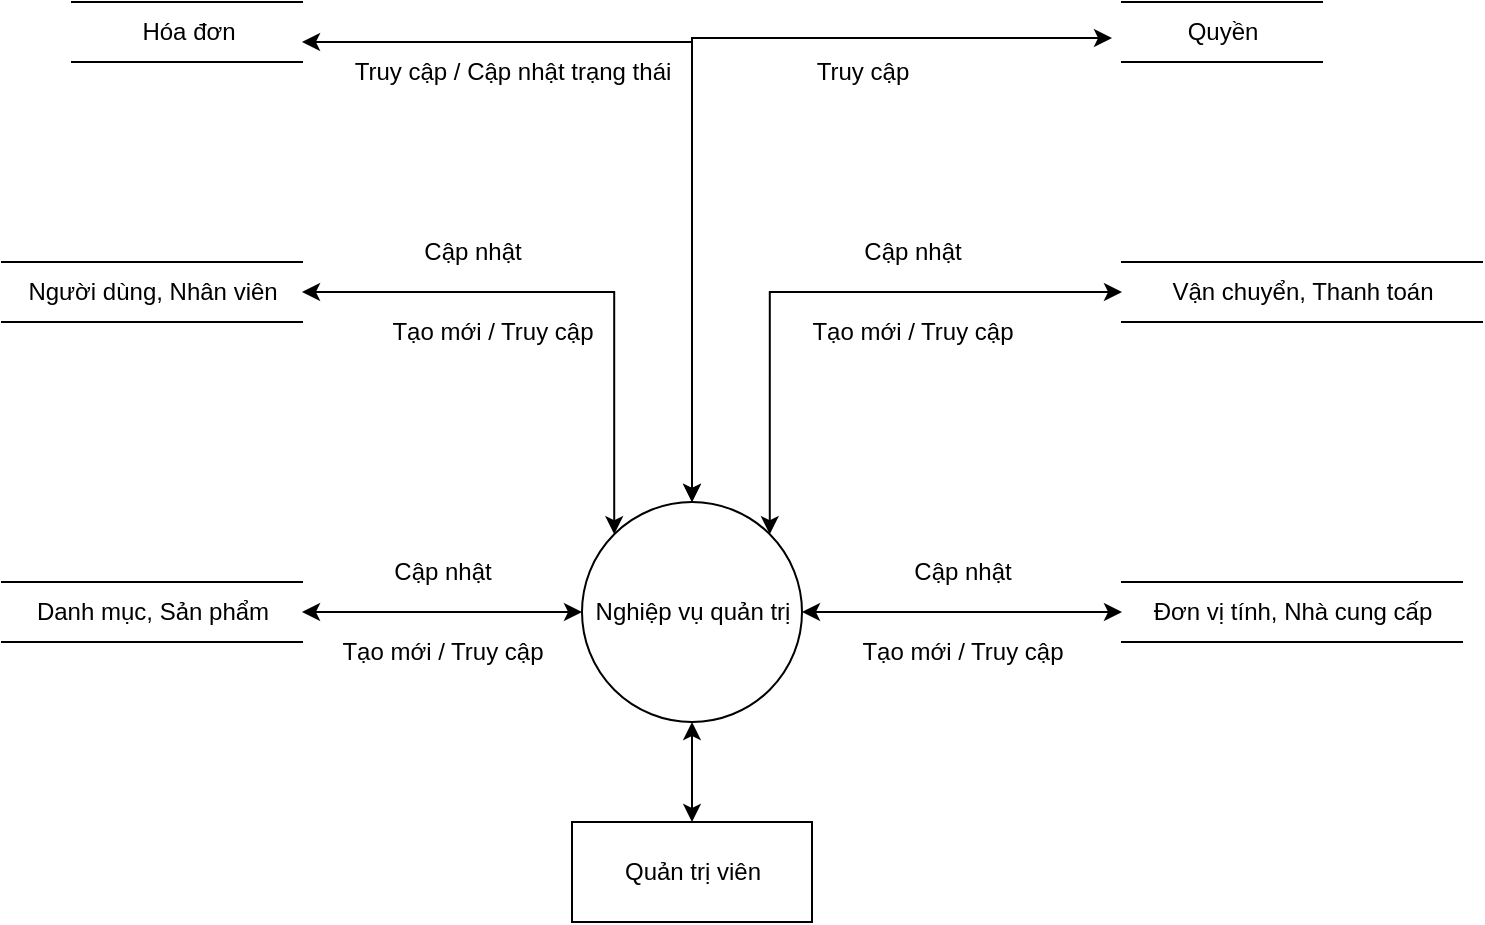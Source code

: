 <mxfile version="20.1.1" type="device" pages="2"><diagram id="gI1CRWbjHo2zcyxM2nEV" name="Page-1"><mxGraphModel dx="1187" dy="636" grid="1" gridSize="10" guides="1" tooltips="1" connect="1" arrows="1" fold="1" page="1" pageScale="1" pageWidth="850" pageHeight="1100" math="0" shadow="0"><root><mxCell id="0"/><mxCell id="1" parent="0"/><mxCell id="HGEh-wxM2ZE0s0bG6sBV-6" value="Danh mục, Sản phẩm" style="html=1;dashed=0;whitespace=wrap;shape=partialRectangle;right=0;left=0;" parent="1" vertex="1"><mxGeometry x="55" y="590" width="150" height="30" as="geometry"/></mxCell><mxCell id="HGEh-wxM2ZE0s0bG6sBV-9" style="edgeStyle=orthogonalEdgeStyle;rounded=0;orthogonalLoop=1;jettySize=auto;html=1;startArrow=classic;startFill=1;" parent="1" source="HGEh-wxM2ZE0s0bG6sBV-7" target="HGEh-wxM2ZE0s0bG6sBV-6" edge="1"><mxGeometry relative="1" as="geometry"/></mxCell><mxCell id="HGEh-wxM2ZE0s0bG6sBV-13" style="edgeStyle=orthogonalEdgeStyle;rounded=0;orthogonalLoop=1;jettySize=auto;html=1;startArrow=classic;startFill=1;" parent="1" source="HGEh-wxM2ZE0s0bG6sBV-7" target="HGEh-wxM2ZE0s0bG6sBV-11" edge="1"><mxGeometry relative="1" as="geometry"/></mxCell><mxCell id="HGEh-wxM2ZE0s0bG6sBV-18" style="edgeStyle=orthogonalEdgeStyle;rounded=0;orthogonalLoop=1;jettySize=auto;html=1;exitX=0;exitY=0;exitDx=0;exitDy=0;startArrow=classic;startFill=1;entryX=1;entryY=0.5;entryDx=0;entryDy=0;" parent="1" source="HGEh-wxM2ZE0s0bG6sBV-7" target="HGEh-wxM2ZE0s0bG6sBV-15" edge="1"><mxGeometry relative="1" as="geometry"><mxPoint x="215" y="445" as="targetPoint"/><Array as="points"><mxPoint x="361" y="445"/></Array></mxGeometry></mxCell><mxCell id="HGEh-wxM2ZE0s0bG6sBV-22" style="edgeStyle=orthogonalEdgeStyle;rounded=0;orthogonalLoop=1;jettySize=auto;html=1;exitX=1;exitY=0;exitDx=0;exitDy=0;entryX=0;entryY=0.5;entryDx=0;entryDy=0;startArrow=classic;startFill=1;" parent="1" source="HGEh-wxM2ZE0s0bG6sBV-7" target="HGEh-wxM2ZE0s0bG6sBV-21" edge="1"><mxGeometry relative="1" as="geometry"><Array as="points"><mxPoint x="439" y="445"/></Array></mxGeometry></mxCell><mxCell id="HGEh-wxM2ZE0s0bG6sBV-27" style="edgeStyle=orthogonalEdgeStyle;rounded=0;orthogonalLoop=1;jettySize=auto;html=1;startArrow=classic;startFill=1;" parent="1" source="HGEh-wxM2ZE0s0bG6sBV-7" target="HGEh-wxM2ZE0s0bG6sBV-26" edge="1"><mxGeometry relative="1" as="geometry"><mxPoint x="400" y="350" as="targetPoint"/><Array as="points"><mxPoint x="400" y="320"/></Array></mxGeometry></mxCell><mxCell id="HGEh-wxM2ZE0s0bG6sBV-32" style="edgeStyle=orthogonalEdgeStyle;rounded=0;orthogonalLoop=1;jettySize=auto;html=1;startArrow=classic;startFill=1;" parent="1" source="HGEh-wxM2ZE0s0bG6sBV-7" edge="1"><mxGeometry relative="1" as="geometry"><mxPoint x="610" y="318" as="targetPoint"/><Array as="points"><mxPoint x="400" y="318"/><mxPoint x="535" y="318"/></Array></mxGeometry></mxCell><mxCell id="HGEh-wxM2ZE0s0bG6sBV-7" value="Nghiệp vụ quản trị" style="shape=ellipse;html=1;dashed=0;whitespace=wrap;aspect=fixed;perimeter=ellipsePerimeter;" parent="1" vertex="1"><mxGeometry x="345" y="550" width="110" height="110" as="geometry"/></mxCell><mxCell id="HGEh-wxM2ZE0s0bG6sBV-25" style="edgeStyle=orthogonalEdgeStyle;rounded=0;orthogonalLoop=1;jettySize=auto;html=1;startArrow=classic;startFill=1;" parent="1" source="HGEh-wxM2ZE0s0bG6sBV-8" target="HGEh-wxM2ZE0s0bG6sBV-7" edge="1"><mxGeometry relative="1" as="geometry"/></mxCell><mxCell id="HGEh-wxM2ZE0s0bG6sBV-8" value="Quản trị viên" style="html=1;dashed=0;whitespace=wrap;" parent="1" vertex="1"><mxGeometry x="340" y="710" width="120" height="50" as="geometry"/></mxCell><mxCell id="HGEh-wxM2ZE0s0bG6sBV-10" value="Tạo mới / Truy cập" style="text;html=1;align=center;verticalAlign=middle;resizable=0;points=[];autosize=1;strokeColor=none;fillColor=none;" parent="1" vertex="1"><mxGeometry x="215" y="610" width="120" height="30" as="geometry"/></mxCell><mxCell id="HGEh-wxM2ZE0s0bG6sBV-11" value="Đơn vị tính, Nhà cung cấp" style="html=1;dashed=0;whitespace=wrap;shape=partialRectangle;right=0;left=0;" parent="1" vertex="1"><mxGeometry x="615" y="590" width="170" height="30" as="geometry"/></mxCell><mxCell id="HGEh-wxM2ZE0s0bG6sBV-14" value="Tạo mới / Truy cập" style="text;html=1;align=center;verticalAlign=middle;resizable=0;points=[];autosize=1;strokeColor=none;fillColor=none;" parent="1" vertex="1"><mxGeometry x="475" y="610" width="120" height="30" as="geometry"/></mxCell><mxCell id="HGEh-wxM2ZE0s0bG6sBV-15" value="Người dùng, Nhân viên" style="html=1;dashed=0;whitespace=wrap;shape=partialRectangle;right=0;left=0;" parent="1" vertex="1"><mxGeometry x="55" y="430" width="150" height="30" as="geometry"/></mxCell><mxCell id="HGEh-wxM2ZE0s0bG6sBV-16" value="Cập nhật" style="text;html=1;align=center;verticalAlign=middle;resizable=0;points=[];autosize=1;strokeColor=none;fillColor=none;" parent="1" vertex="1"><mxGeometry x="240" y="570" width="70" height="30" as="geometry"/></mxCell><mxCell id="HGEh-wxM2ZE0s0bG6sBV-17" value="Cập nhật" style="text;html=1;align=center;verticalAlign=middle;resizable=0;points=[];autosize=1;strokeColor=none;fillColor=none;" parent="1" vertex="1"><mxGeometry x="500" y="570" width="70" height="30" as="geometry"/></mxCell><mxCell id="HGEh-wxM2ZE0s0bG6sBV-19" value="Cập nhật" style="text;html=1;align=center;verticalAlign=middle;resizable=0;points=[];autosize=1;strokeColor=none;fillColor=none;" parent="1" vertex="1"><mxGeometry x="255" y="410" width="70" height="30" as="geometry"/></mxCell><mxCell id="HGEh-wxM2ZE0s0bG6sBV-20" value="Tạo mới / Truy cập" style="text;html=1;align=center;verticalAlign=middle;resizable=0;points=[];autosize=1;strokeColor=none;fillColor=none;" parent="1" vertex="1"><mxGeometry x="240" y="450" width="120" height="30" as="geometry"/></mxCell><mxCell id="HGEh-wxM2ZE0s0bG6sBV-21" value="Vận chuyển, Thanh toán" style="html=1;dashed=0;whitespace=wrap;shape=partialRectangle;right=0;left=0;" parent="1" vertex="1"><mxGeometry x="615" y="430" width="180" height="30" as="geometry"/></mxCell><mxCell id="HGEh-wxM2ZE0s0bG6sBV-23" value="Cập nhật" style="text;html=1;align=center;verticalAlign=middle;resizable=0;points=[];autosize=1;strokeColor=none;fillColor=none;" parent="1" vertex="1"><mxGeometry x="475" y="410" width="70" height="30" as="geometry"/></mxCell><mxCell id="HGEh-wxM2ZE0s0bG6sBV-24" value="Tạo mới / Truy cập" style="text;html=1;align=center;verticalAlign=middle;resizable=0;points=[];autosize=1;strokeColor=none;fillColor=none;" parent="1" vertex="1"><mxGeometry x="450" y="450" width="120" height="30" as="geometry"/></mxCell><mxCell id="HGEh-wxM2ZE0s0bG6sBV-26" value="Hóa đơn" style="html=1;dashed=0;whitespace=wrap;shape=partialRectangle;right=0;left=0;" parent="1" vertex="1"><mxGeometry x="90" y="300" width="115" height="30" as="geometry"/></mxCell><mxCell id="HGEh-wxM2ZE0s0bG6sBV-28" value="Truy cập / Cập nhật trạng thái" style="text;html=1;align=center;verticalAlign=middle;resizable=0;points=[];autosize=1;strokeColor=none;fillColor=none;" parent="1" vertex="1"><mxGeometry x="220" y="320" width="180" height="30" as="geometry"/></mxCell><mxCell id="HGEh-wxM2ZE0s0bG6sBV-31" value="Quyền" style="html=1;dashed=0;whitespace=wrap;shape=partialRectangle;right=0;left=0;" parent="1" vertex="1"><mxGeometry x="615" y="300" width="100" height="30" as="geometry"/></mxCell><mxCell id="HGEh-wxM2ZE0s0bG6sBV-33" value="Truy cập" style="text;html=1;align=center;verticalAlign=middle;resizable=0;points=[];autosize=1;strokeColor=none;fillColor=none;" parent="1" vertex="1"><mxGeometry x="450" y="320" width="70" height="30" as="geometry"/></mxCell></root></mxGraphModel></diagram><diagram id="csJKaGLYeYB8jFmnHCvu" name="Page-2"><mxGraphModel dx="1187" dy="636" grid="1" gridSize="10" guides="1" tooltips="1" connect="1" arrows="1" fold="1" page="1" pageScale="1" pageWidth="850" pageHeight="1100" math="0" shadow="0"><root><mxCell id="0"/><mxCell id="1" parent="0"/><mxCell id="_2vYkwYj3tK_wzAO_vHS-1" value="Sản phẩm" style="html=1;dashed=0;whitespace=wrap;shape=partialRectangle;right=0;left=0;" vertex="1" parent="1"><mxGeometry x="55" y="590" width="150" height="30" as="geometry"/></mxCell><mxCell id="_2vYkwYj3tK_wzAO_vHS-2" style="edgeStyle=orthogonalEdgeStyle;rounded=0;orthogonalLoop=1;jettySize=auto;html=1;startArrow=classic;startFill=1;" edge="1" parent="1" source="_2vYkwYj3tK_wzAO_vHS-4" target="_2vYkwYj3tK_wzAO_vHS-1"><mxGeometry relative="1" as="geometry"/></mxCell><mxCell id="_2vYkwYj3tK_wzAO_vHS-3" style="edgeStyle=orthogonalEdgeStyle;rounded=0;orthogonalLoop=1;jettySize=auto;html=1;startArrow=classic;startFill=1;" edge="1" parent="1" source="_2vYkwYj3tK_wzAO_vHS-4" target="_2vYkwYj3tK_wzAO_vHS-8"><mxGeometry relative="1" as="geometry"/></mxCell><mxCell id="_2vYkwYj3tK_wzAO_vHS-4" value="Nghiệp vụ quản trị" style="shape=ellipse;html=1;dashed=0;whitespace=wrap;aspect=fixed;perimeter=ellipsePerimeter;" vertex="1" parent="1"><mxGeometry x="345" y="550" width="110" height="110" as="geometry"/></mxCell><mxCell id="_2vYkwYj3tK_wzAO_vHS-5" style="edgeStyle=orthogonalEdgeStyle;rounded=0;orthogonalLoop=1;jettySize=auto;html=1;startArrow=classic;startFill=1;" edge="1" parent="1" source="_2vYkwYj3tK_wzAO_vHS-6" target="_2vYkwYj3tK_wzAO_vHS-4"><mxGeometry relative="1" as="geometry"/></mxCell><mxCell id="_2vYkwYj3tK_wzAO_vHS-6" value="Nhân viên" style="html=1;dashed=0;whitespace=wrap;" vertex="1" parent="1"><mxGeometry x="340" y="710" width="120" height="50" as="geometry"/></mxCell><mxCell id="_2vYkwYj3tK_wzAO_vHS-7" value="Tạo mới / Truy cập" style="text;html=1;align=center;verticalAlign=middle;resizable=0;points=[];autosize=1;strokeColor=none;fillColor=none;" vertex="1" parent="1"><mxGeometry x="215" y="610" width="120" height="30" as="geometry"/></mxCell><mxCell id="_2vYkwYj3tK_wzAO_vHS-8" value="Hóa đơn" style="html=1;dashed=0;whitespace=wrap;shape=partialRectangle;right=0;left=0;" vertex="1" parent="1"><mxGeometry x="660" y="590" width="170" height="30" as="geometry"/></mxCell><mxCell id="_2vYkwYj3tK_wzAO_vHS-9" value="Cập nhật" style="text;html=1;align=center;verticalAlign=middle;resizable=0;points=[];autosize=1;strokeColor=none;fillColor=none;" vertex="1" parent="1"><mxGeometry x="240" y="570" width="70" height="30" as="geometry"/></mxCell><mxCell id="_2vYkwYj3tK_wzAO_vHS-10" value="Truy cập / Cập nhật trạng thái" style="text;html=1;align=center;verticalAlign=middle;resizable=0;points=[];autosize=1;strokeColor=none;fillColor=none;" vertex="1" parent="1"><mxGeometry x="465" y="600" width="180" height="30" as="geometry"/></mxCell></root></mxGraphModel></diagram></mxfile>